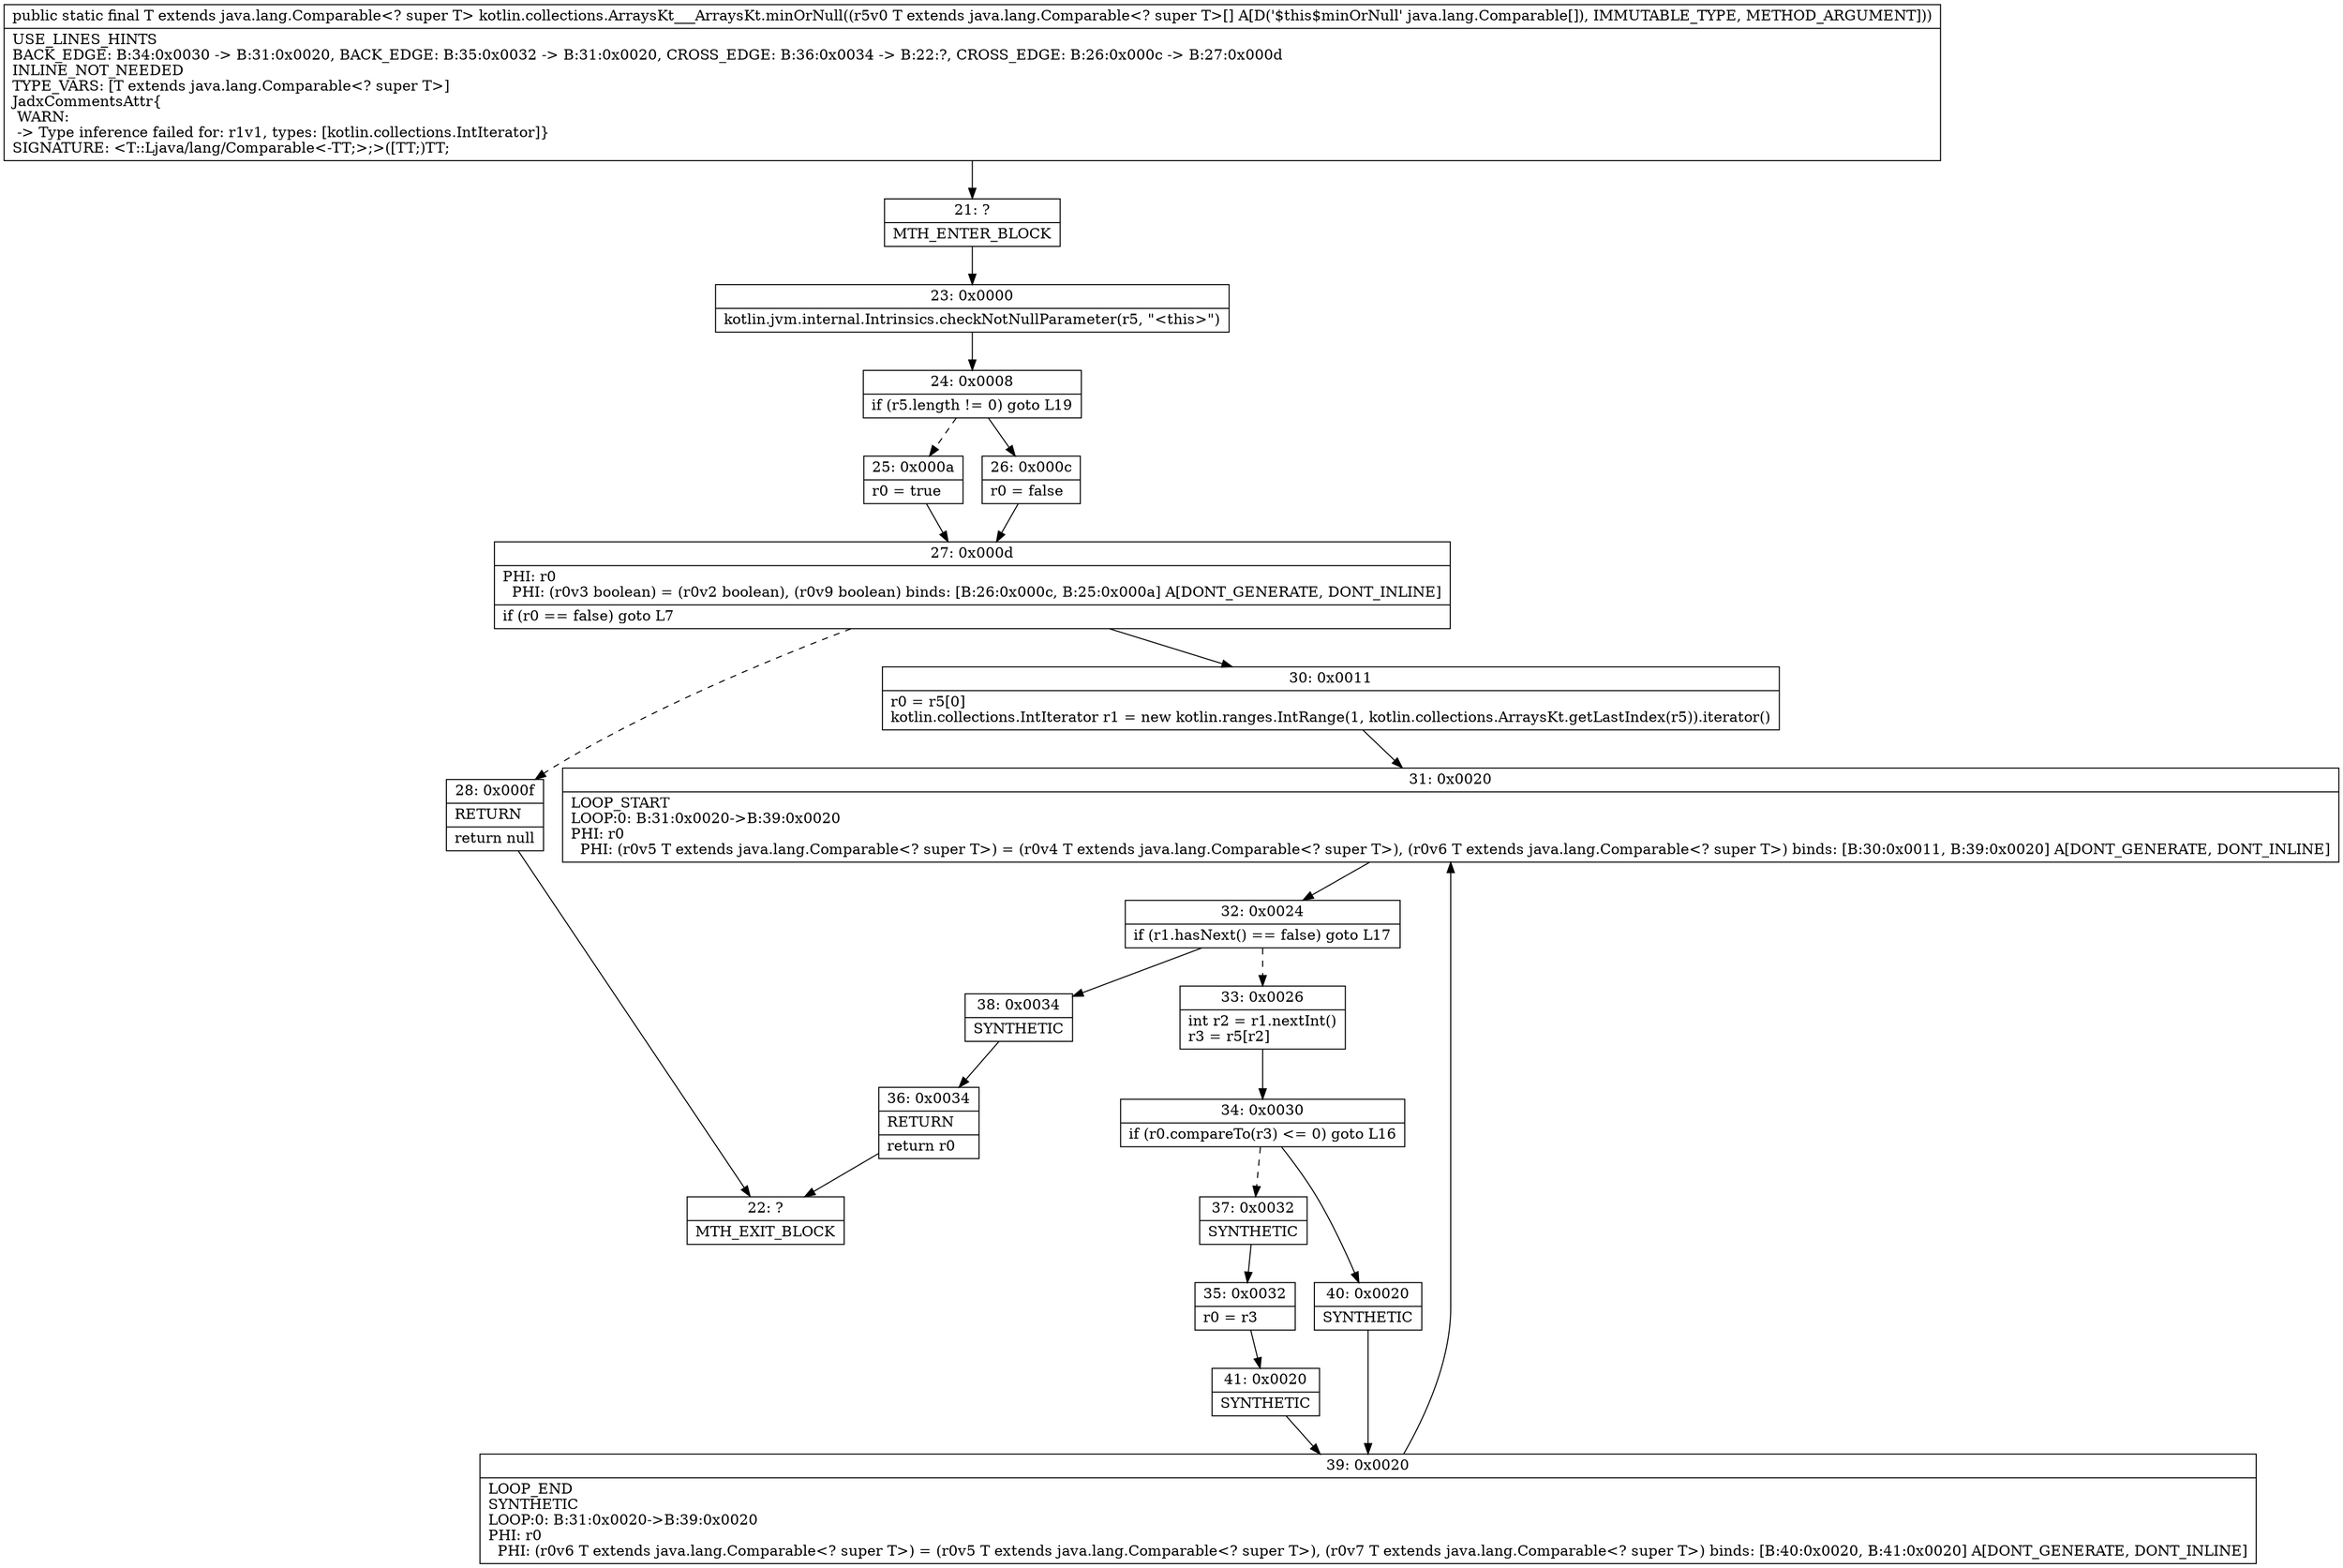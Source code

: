 digraph "CFG forkotlin.collections.ArraysKt___ArraysKt.minOrNull([Ljava\/lang\/Comparable;)Ljava\/lang\/Comparable;" {
Node_21 [shape=record,label="{21\:\ ?|MTH_ENTER_BLOCK\l}"];
Node_23 [shape=record,label="{23\:\ 0x0000|kotlin.jvm.internal.Intrinsics.checkNotNullParameter(r5, \"\<this\>\")\l}"];
Node_24 [shape=record,label="{24\:\ 0x0008|if (r5.length != 0) goto L19\l}"];
Node_25 [shape=record,label="{25\:\ 0x000a|r0 = true\l}"];
Node_27 [shape=record,label="{27\:\ 0x000d|PHI: r0 \l  PHI: (r0v3 boolean) = (r0v2 boolean), (r0v9 boolean) binds: [B:26:0x000c, B:25:0x000a] A[DONT_GENERATE, DONT_INLINE]\l|if (r0 == false) goto L7\l}"];
Node_28 [shape=record,label="{28\:\ 0x000f|RETURN\l|return null\l}"];
Node_22 [shape=record,label="{22\:\ ?|MTH_EXIT_BLOCK\l}"];
Node_30 [shape=record,label="{30\:\ 0x0011|r0 = r5[0]\lkotlin.collections.IntIterator r1 = new kotlin.ranges.IntRange(1, kotlin.collections.ArraysKt.getLastIndex(r5)).iterator()\l}"];
Node_31 [shape=record,label="{31\:\ 0x0020|LOOP_START\lLOOP:0: B:31:0x0020\-\>B:39:0x0020\lPHI: r0 \l  PHI: (r0v5 T extends java.lang.Comparable\<? super T\>) = (r0v4 T extends java.lang.Comparable\<? super T\>), (r0v6 T extends java.lang.Comparable\<? super T\>) binds: [B:30:0x0011, B:39:0x0020] A[DONT_GENERATE, DONT_INLINE]\l}"];
Node_32 [shape=record,label="{32\:\ 0x0024|if (r1.hasNext() == false) goto L17\l}"];
Node_33 [shape=record,label="{33\:\ 0x0026|int r2 = r1.nextInt()\lr3 = r5[r2]\l}"];
Node_34 [shape=record,label="{34\:\ 0x0030|if (r0.compareTo(r3) \<= 0) goto L16\l}"];
Node_37 [shape=record,label="{37\:\ 0x0032|SYNTHETIC\l}"];
Node_35 [shape=record,label="{35\:\ 0x0032|r0 = r3\l}"];
Node_41 [shape=record,label="{41\:\ 0x0020|SYNTHETIC\l}"];
Node_39 [shape=record,label="{39\:\ 0x0020|LOOP_END\lSYNTHETIC\lLOOP:0: B:31:0x0020\-\>B:39:0x0020\lPHI: r0 \l  PHI: (r0v6 T extends java.lang.Comparable\<? super T\>) = (r0v5 T extends java.lang.Comparable\<? super T\>), (r0v7 T extends java.lang.Comparable\<? super T\>) binds: [B:40:0x0020, B:41:0x0020] A[DONT_GENERATE, DONT_INLINE]\l}"];
Node_40 [shape=record,label="{40\:\ 0x0020|SYNTHETIC\l}"];
Node_38 [shape=record,label="{38\:\ 0x0034|SYNTHETIC\l}"];
Node_36 [shape=record,label="{36\:\ 0x0034|RETURN\l|return r0\l}"];
Node_26 [shape=record,label="{26\:\ 0x000c|r0 = false\l}"];
MethodNode[shape=record,label="{public static final T extends java.lang.Comparable\<? super T\> kotlin.collections.ArraysKt___ArraysKt.minOrNull((r5v0 T extends java.lang.Comparable\<? super T\>[] A[D('$this$minOrNull' java.lang.Comparable[]), IMMUTABLE_TYPE, METHOD_ARGUMENT]))  | USE_LINES_HINTS\lBACK_EDGE: B:34:0x0030 \-\> B:31:0x0020, BACK_EDGE: B:35:0x0032 \-\> B:31:0x0020, CROSS_EDGE: B:36:0x0034 \-\> B:22:?, CROSS_EDGE: B:26:0x000c \-\> B:27:0x000d\lINLINE_NOT_NEEDED\lTYPE_VARS: [T extends java.lang.Comparable\<? super T\>]\lJadxCommentsAttr\{\l WARN: \l \-\> Type inference failed for: r1v1, types: [kotlin.collections.IntIterator]\}\lSIGNATURE: \<T::Ljava\/lang\/Comparable\<\-TT;\>;\>([TT;)TT;\l}"];
MethodNode -> Node_21;Node_21 -> Node_23;
Node_23 -> Node_24;
Node_24 -> Node_25[style=dashed];
Node_24 -> Node_26;
Node_25 -> Node_27;
Node_27 -> Node_28[style=dashed];
Node_27 -> Node_30;
Node_28 -> Node_22;
Node_30 -> Node_31;
Node_31 -> Node_32;
Node_32 -> Node_33[style=dashed];
Node_32 -> Node_38;
Node_33 -> Node_34;
Node_34 -> Node_37[style=dashed];
Node_34 -> Node_40;
Node_37 -> Node_35;
Node_35 -> Node_41;
Node_41 -> Node_39;
Node_39 -> Node_31;
Node_40 -> Node_39;
Node_38 -> Node_36;
Node_36 -> Node_22;
Node_26 -> Node_27;
}

